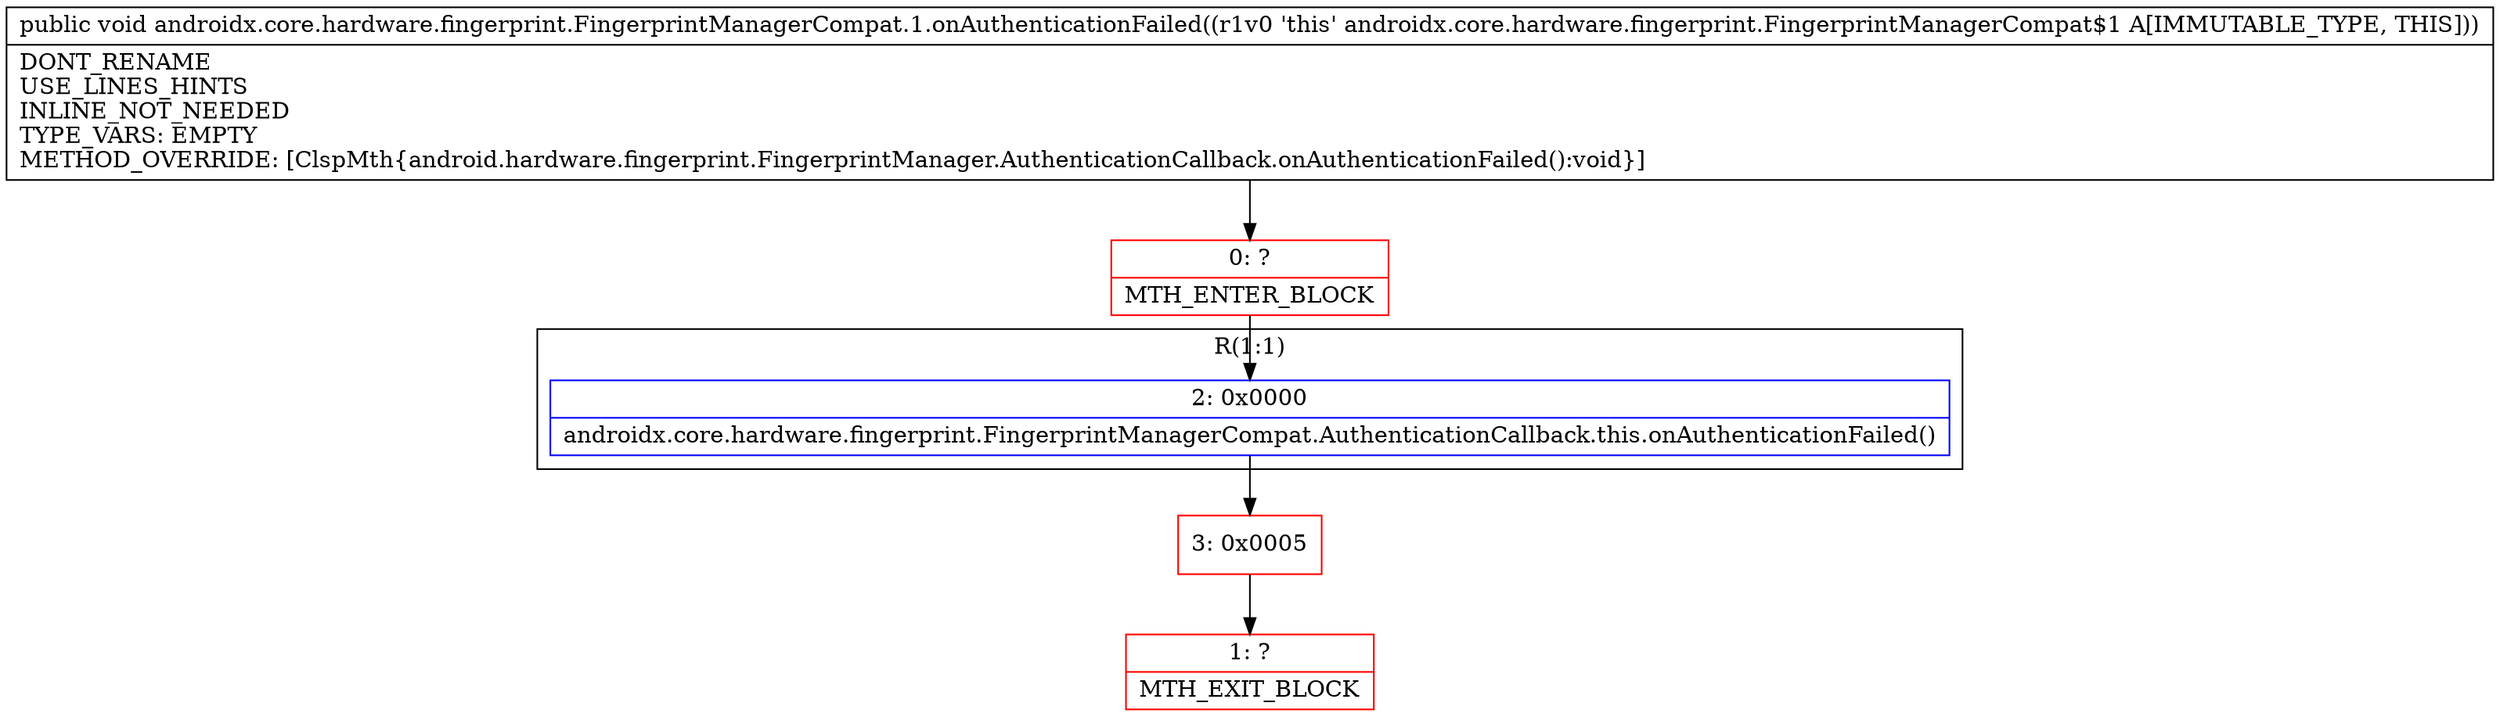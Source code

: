 digraph "CFG forandroidx.core.hardware.fingerprint.FingerprintManagerCompat.1.onAuthenticationFailed()V" {
subgraph cluster_Region_677677145 {
label = "R(1:1)";
node [shape=record,color=blue];
Node_2 [shape=record,label="{2\:\ 0x0000|androidx.core.hardware.fingerprint.FingerprintManagerCompat.AuthenticationCallback.this.onAuthenticationFailed()\l}"];
}
Node_0 [shape=record,color=red,label="{0\:\ ?|MTH_ENTER_BLOCK\l}"];
Node_3 [shape=record,color=red,label="{3\:\ 0x0005}"];
Node_1 [shape=record,color=red,label="{1\:\ ?|MTH_EXIT_BLOCK\l}"];
MethodNode[shape=record,label="{public void androidx.core.hardware.fingerprint.FingerprintManagerCompat.1.onAuthenticationFailed((r1v0 'this' androidx.core.hardware.fingerprint.FingerprintManagerCompat$1 A[IMMUTABLE_TYPE, THIS]))  | DONT_RENAME\lUSE_LINES_HINTS\lINLINE_NOT_NEEDED\lTYPE_VARS: EMPTY\lMETHOD_OVERRIDE: [ClspMth\{android.hardware.fingerprint.FingerprintManager.AuthenticationCallback.onAuthenticationFailed():void\}]\l}"];
MethodNode -> Node_0;Node_2 -> Node_3;
Node_0 -> Node_2;
Node_3 -> Node_1;
}

